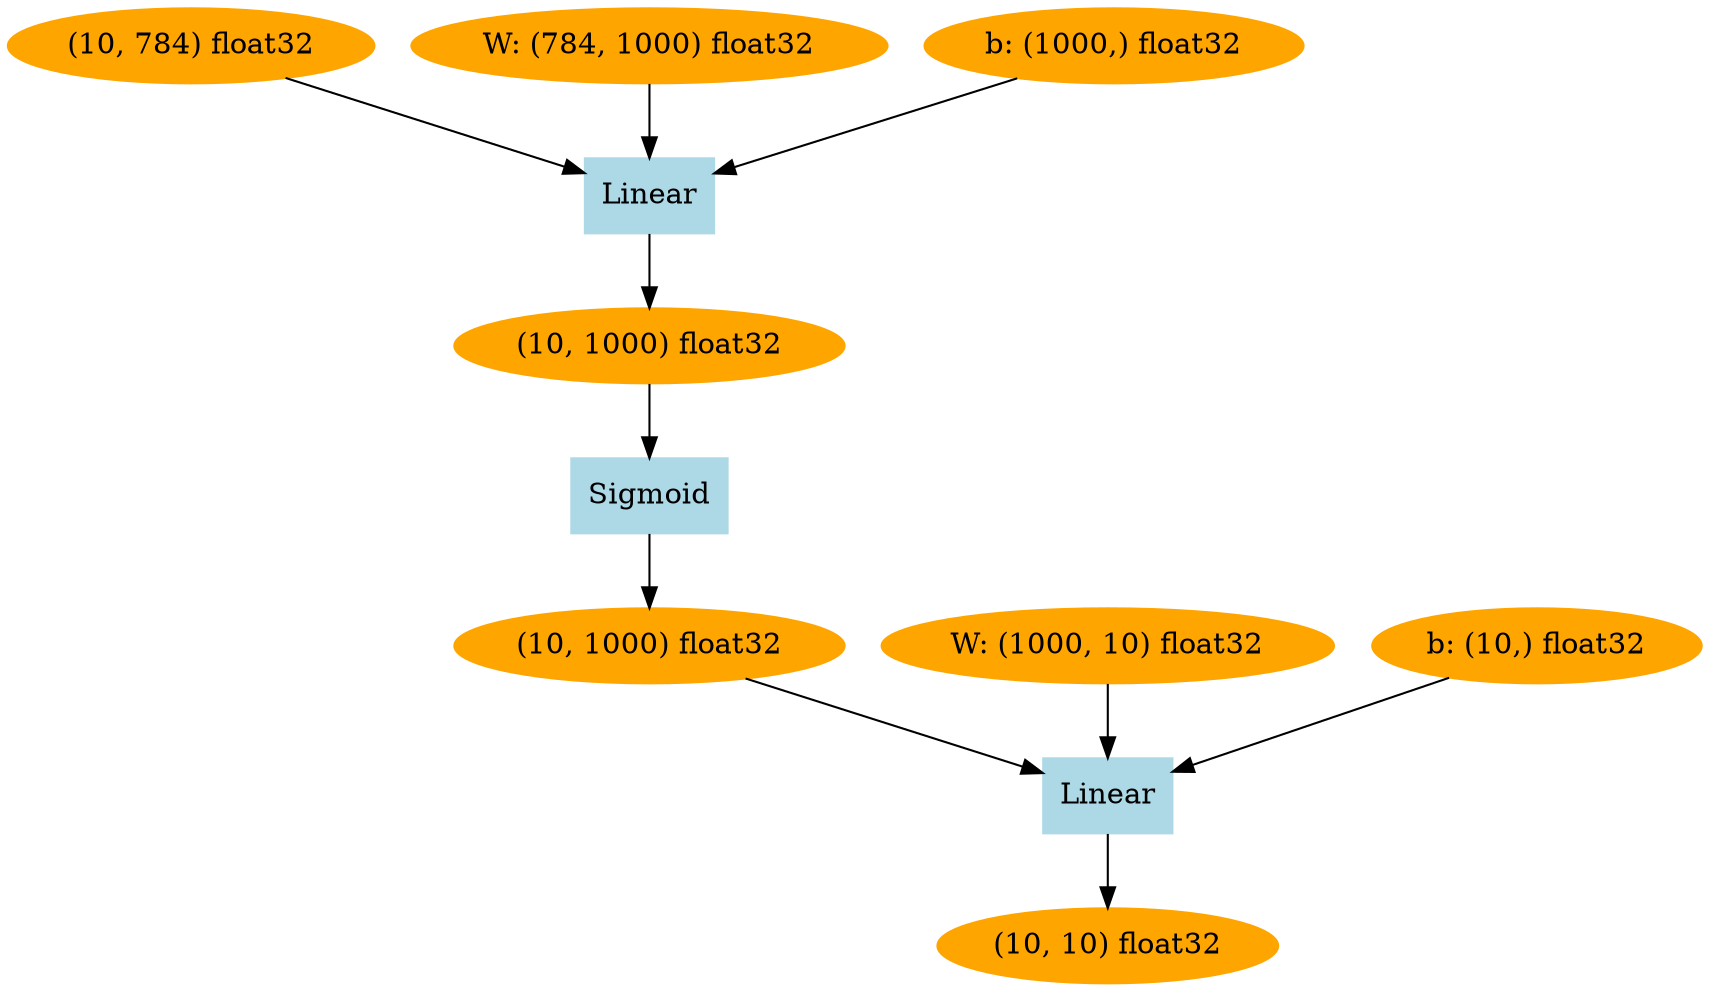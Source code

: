 digraph g{
1810487400520 [label="(10, 10) float32", color=orange, style=filled]
1810490022984 [label="Linear", color=lightblue, style=filled, shape=box]
1810487400648 -> 1810490022984
1810487400712 -> 1810490022984
1810487401736 -> 1810490022984
1810490022984 -> 1810487400520
1810487400648 [label="(10, 1000) float32", color=orange, style=filled]
1810487400712 [label="W: (1000, 10) float32", color=orange, style=filled]
1810487401736 [label="b: (10,) float32", color=orange, style=filled]
1810486325640 [label="Sigmoid", color=lightblue, style=filled, shape=box]
1810871791368 -> 1810486325640
1810486325640 -> 1810487400648
1810871791368 [label="(10, 1000) float32", color=orange, style=filled]
1810490022856 [label="Linear", color=lightblue, style=filled, shape=box]
1810487664328 -> 1810490022856
1810482282440 -> 1810490022856
1812475147784 -> 1810490022856
1810490022856 -> 1810871791368
1810487664328 [label="(10, 784) float32", color=orange, style=filled]
1810482282440 [label="W: (784, 1000) float32", color=orange, style=filled]
1812475147784 [label="b: (1000,) float32", color=orange, style=filled]
}